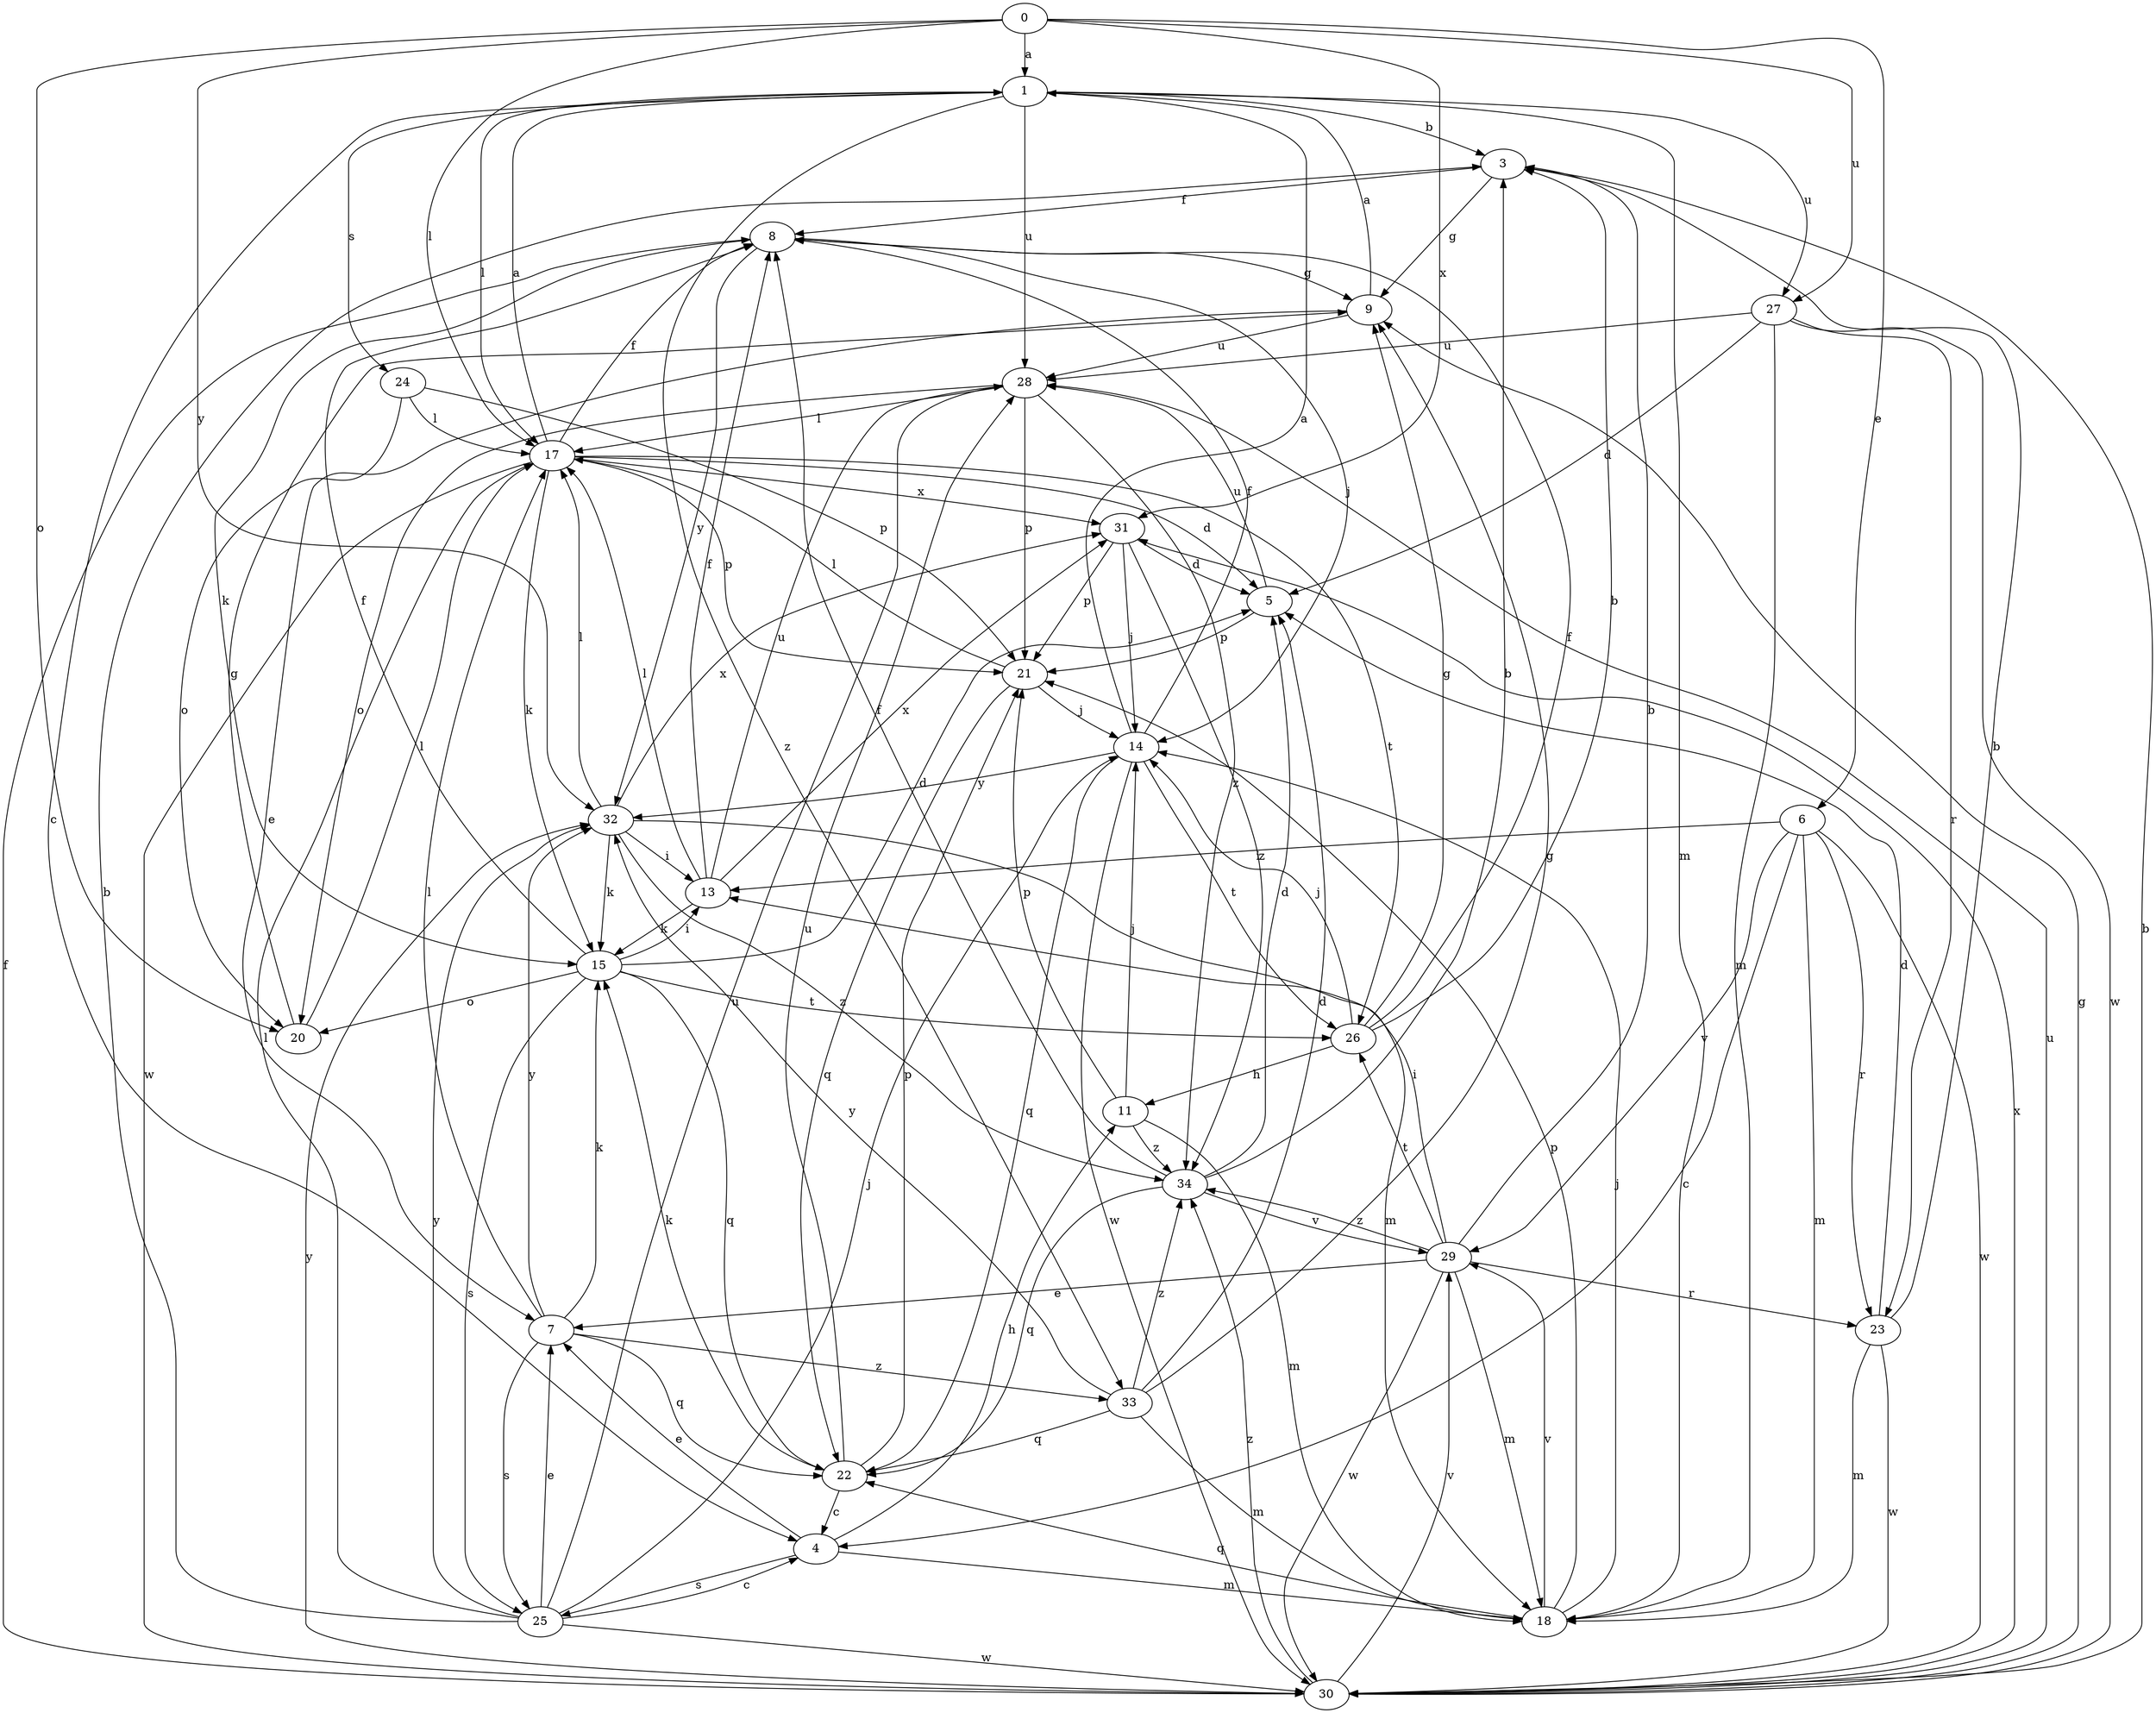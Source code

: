 strict digraph  {
0;
1;
3;
4;
5;
6;
7;
8;
9;
11;
13;
14;
15;
17;
18;
20;
21;
22;
23;
24;
25;
26;
27;
28;
29;
30;
31;
32;
33;
34;
0 -> 1  [label=a];
0 -> 6  [label=e];
0 -> 17  [label=l];
0 -> 20  [label=o];
0 -> 27  [label=u];
0 -> 31  [label=x];
0 -> 32  [label=y];
1 -> 3  [label=b];
1 -> 4  [label=c];
1 -> 17  [label=l];
1 -> 18  [label=m];
1 -> 24  [label=s];
1 -> 27  [label=u];
1 -> 28  [label=u];
1 -> 33  [label=z];
3 -> 8  [label=f];
3 -> 9  [label=g];
4 -> 7  [label=e];
4 -> 11  [label=h];
4 -> 18  [label=m];
4 -> 25  [label=s];
5 -> 21  [label=p];
5 -> 28  [label=u];
6 -> 4  [label=c];
6 -> 13  [label=i];
6 -> 18  [label=m];
6 -> 23  [label=r];
6 -> 29  [label=v];
6 -> 30  [label=w];
7 -> 15  [label=k];
7 -> 17  [label=l];
7 -> 22  [label=q];
7 -> 25  [label=s];
7 -> 32  [label=y];
7 -> 33  [label=z];
8 -> 9  [label=g];
8 -> 14  [label=j];
8 -> 15  [label=k];
8 -> 32  [label=y];
9 -> 1  [label=a];
9 -> 7  [label=e];
9 -> 28  [label=u];
11 -> 14  [label=j];
11 -> 18  [label=m];
11 -> 21  [label=p];
11 -> 34  [label=z];
13 -> 8  [label=f];
13 -> 15  [label=k];
13 -> 17  [label=l];
13 -> 28  [label=u];
13 -> 31  [label=x];
14 -> 1  [label=a];
14 -> 8  [label=f];
14 -> 22  [label=q];
14 -> 26  [label=t];
14 -> 30  [label=w];
14 -> 32  [label=y];
15 -> 5  [label=d];
15 -> 8  [label=f];
15 -> 13  [label=i];
15 -> 20  [label=o];
15 -> 22  [label=q];
15 -> 25  [label=s];
15 -> 26  [label=t];
17 -> 1  [label=a];
17 -> 5  [label=d];
17 -> 8  [label=f];
17 -> 15  [label=k];
17 -> 21  [label=p];
17 -> 26  [label=t];
17 -> 30  [label=w];
17 -> 31  [label=x];
18 -> 14  [label=j];
18 -> 21  [label=p];
18 -> 22  [label=q];
18 -> 29  [label=v];
20 -> 9  [label=g];
20 -> 17  [label=l];
21 -> 14  [label=j];
21 -> 17  [label=l];
21 -> 22  [label=q];
22 -> 4  [label=c];
22 -> 15  [label=k];
22 -> 21  [label=p];
22 -> 28  [label=u];
23 -> 3  [label=b];
23 -> 5  [label=d];
23 -> 18  [label=m];
23 -> 30  [label=w];
24 -> 17  [label=l];
24 -> 20  [label=o];
24 -> 21  [label=p];
25 -> 3  [label=b];
25 -> 4  [label=c];
25 -> 7  [label=e];
25 -> 14  [label=j];
25 -> 17  [label=l];
25 -> 28  [label=u];
25 -> 30  [label=w];
25 -> 32  [label=y];
26 -> 3  [label=b];
26 -> 8  [label=f];
26 -> 9  [label=g];
26 -> 11  [label=h];
26 -> 14  [label=j];
27 -> 5  [label=d];
27 -> 18  [label=m];
27 -> 23  [label=r];
27 -> 28  [label=u];
27 -> 30  [label=w];
28 -> 17  [label=l];
28 -> 20  [label=o];
28 -> 21  [label=p];
28 -> 34  [label=z];
29 -> 3  [label=b];
29 -> 7  [label=e];
29 -> 13  [label=i];
29 -> 18  [label=m];
29 -> 23  [label=r];
29 -> 26  [label=t];
29 -> 30  [label=w];
29 -> 34  [label=z];
30 -> 3  [label=b];
30 -> 8  [label=f];
30 -> 9  [label=g];
30 -> 28  [label=u];
30 -> 29  [label=v];
30 -> 31  [label=x];
30 -> 32  [label=y];
30 -> 34  [label=z];
31 -> 5  [label=d];
31 -> 14  [label=j];
31 -> 21  [label=p];
31 -> 34  [label=z];
32 -> 13  [label=i];
32 -> 15  [label=k];
32 -> 17  [label=l];
32 -> 18  [label=m];
32 -> 31  [label=x];
32 -> 34  [label=z];
33 -> 5  [label=d];
33 -> 9  [label=g];
33 -> 18  [label=m];
33 -> 22  [label=q];
33 -> 32  [label=y];
33 -> 34  [label=z];
34 -> 3  [label=b];
34 -> 5  [label=d];
34 -> 8  [label=f];
34 -> 22  [label=q];
34 -> 29  [label=v];
}
